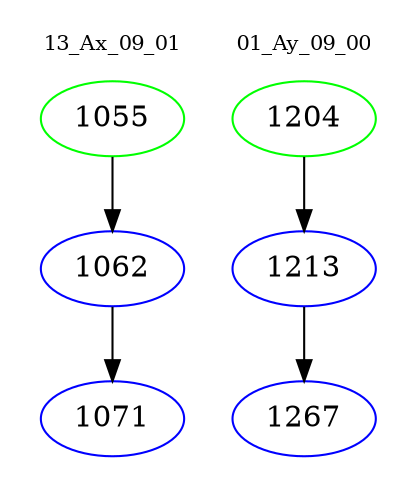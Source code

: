 digraph{
subgraph cluster_0 {
color = white
label = "13_Ax_09_01";
fontsize=10;
T0_1055 [label="1055", color="green"]
T0_1055 -> T0_1062 [color="black"]
T0_1062 [label="1062", color="blue"]
T0_1062 -> T0_1071 [color="black"]
T0_1071 [label="1071", color="blue"]
}
subgraph cluster_1 {
color = white
label = "01_Ay_09_00";
fontsize=10;
T1_1204 [label="1204", color="green"]
T1_1204 -> T1_1213 [color="black"]
T1_1213 [label="1213", color="blue"]
T1_1213 -> T1_1267 [color="black"]
T1_1267 [label="1267", color="blue"]
}
}
